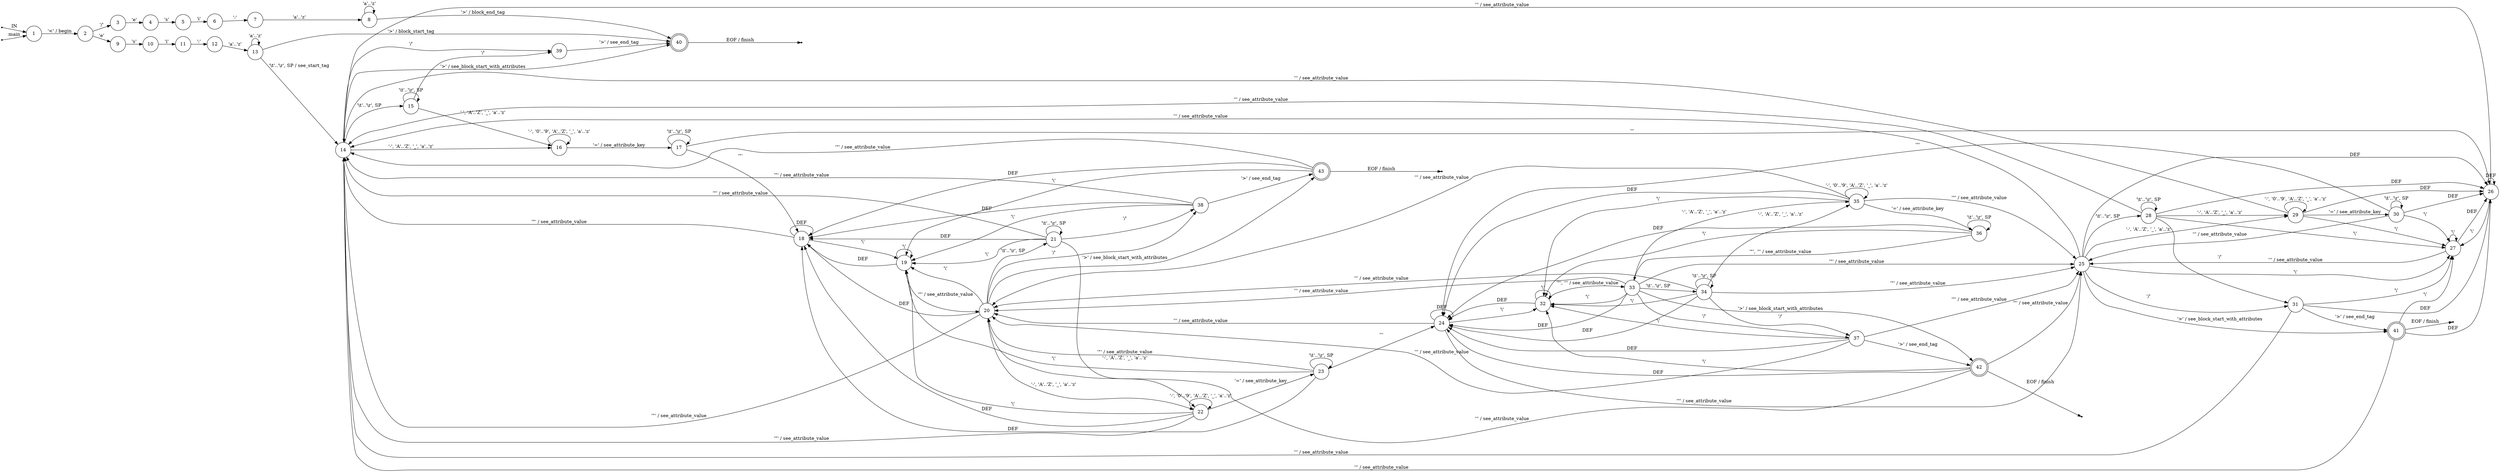 digraph esi {
	rankdir=LR;
	node [ shape = point ];
	ENTRY;
	en_1;
	eof_40;
	eof_41;
	eof_42;
	eof_43;
	node [ shape = circle, height = 0.2 ];
	node [ fixedsize = true, height = 0.65, shape = doublecircle ];
	40;
	41;
	42;
	43;
	node [ shape = circle ];
	1 -> 2 [ label = "'<' / begin" ];
	2 -> 3 [ label = "'/'" ];
	2 -> 9 [ label = "'e'" ];
	3 -> 4 [ label = "'e'" ];
	4 -> 5 [ label = "'s'" ];
	5 -> 6 [ label = "'i'" ];
	6 -> 7 [ label = "':'" ];
	7 -> 8 [ label = "'a'..'z'" ];
	8 -> 40 [ label = "'>' / block_end_tag" ];
	8 -> 8 [ label = "'a'..'z'" ];
	9 -> 10 [ label = "'s'" ];
	10 -> 11 [ label = "'i'" ];
	11 -> 12 [ label = "':'" ];
	12 -> 13 [ label = "'a'..'z'" ];
	13 -> 14 [ label = "'\\t'..'\\r', SP / see_start_tag" ];
	13 -> 40 [ label = "'>' / block_start_tag" ];
	13 -> 13 [ label = "'a'..'z'" ];
	14 -> 15 [ label = "'\\t'..'\\r', SP" ];
	14 -> 16 [ label = "'-', 'A'..'Z', '_', 'a'..'z'" ];
	14 -> 39 [ label = "'/'" ];
	14 -> 40 [ label = "'>' / see_block_start_with_attributes" ];
	15 -> 15 [ label = "'\\t'..'\\r', SP" ];
	15 -> 16 [ label = "'-', 'A'..'Z', '_', 'a'..'z'" ];
	15 -> 39 [ label = "'/'" ];
	16 -> 16 [ label = "'-', '0'..'9', 'A'..'Z', '_', 'a'..'z'" ];
	16 -> 17 [ label = "'=' / see_attribute_key" ];
	17 -> 17 [ label = "'\\t'..'\\r', SP" ];
	17 -> 18 [ label = "'\"'" ];
	17 -> 26 [ label = "'''" ];
	18 -> 14 [ label = "'\"' / see_attribute_value" ];
	18 -> 19 [ label = "'\\'" ];
	18 -> 18 [ label = "DEF" ];
	19 -> 20 [ label = "'\"' / see_attribute_value" ];
	19 -> 19 [ label = "'\\'" ];
	19 -> 18 [ label = "DEF" ];
	20 -> 21 [ label = "'\\t'..'\\r', SP" ];
	20 -> 14 [ label = "'\"' / see_attribute_value" ];
	20 -> 22 [ label = "'-', 'A'..'Z', '_', 'a'..'z'" ];
	20 -> 38 [ label = "'/'" ];
	20 -> 43 [ label = "'>' / see_block_start_with_attributes" ];
	20 -> 19 [ label = "'\\'" ];
	20 -> 18 [ label = "DEF" ];
	21 -> 21 [ label = "'\\t'..'\\r', SP" ];
	21 -> 14 [ label = "'\"' / see_attribute_value" ];
	21 -> 22 [ label = "'-', 'A'..'Z', '_', 'a'..'z'" ];
	21 -> 38 [ label = "'/'" ];
	21 -> 19 [ label = "'\\'" ];
	21 -> 18 [ label = "DEF" ];
	22 -> 14 [ label = "'\"' / see_attribute_value" ];
	22 -> 22 [ label = "'-', '0'..'9', 'A'..'Z', '_', 'a'..'z'" ];
	22 -> 23 [ label = "'=' / see_attribute_key" ];
	22 -> 19 [ label = "'\\'" ];
	22 -> 18 [ label = "DEF" ];
	23 -> 23 [ label = "'\\t'..'\\r', SP" ];
	23 -> 20 [ label = "'\"' / see_attribute_value" ];
	23 -> 24 [ label = "'''" ];
	23 -> 19 [ label = "'\\'" ];
	23 -> 18 [ label = "DEF" ];
	24 -> 25 [ label = "'\"' / see_attribute_value" ];
	24 -> 20 [ label = "''' / see_attribute_value" ];
	24 -> 32 [ label = "'\\'" ];
	24 -> 24 [ label = "DEF" ];
	25 -> 28 [ label = "'\\t'..'\\r', SP" ];
	25 -> 14 [ label = "''' / see_attribute_value" ];
	25 -> 29 [ label = "'-', 'A'..'Z', '_', 'a'..'z'" ];
	25 -> 31 [ label = "'/'" ];
	25 -> 41 [ label = "'>' / see_block_start_with_attributes" ];
	25 -> 27 [ label = "'\\'" ];
	25 -> 26 [ label = "DEF" ];
	26 -> 14 [ label = "''' / see_attribute_value" ];
	26 -> 27 [ label = "'\\'" ];
	26 -> 26 [ label = "DEF" ];
	27 -> 25 [ label = "''' / see_attribute_value" ];
	27 -> 27 [ label = "'\\'" ];
	27 -> 26 [ label = "DEF" ];
	28 -> 28 [ label = "'\\t'..'\\r', SP" ];
	28 -> 14 [ label = "''' / see_attribute_value" ];
	28 -> 29 [ label = "'-', 'A'..'Z', '_', 'a'..'z'" ];
	28 -> 31 [ label = "'/'" ];
	28 -> 27 [ label = "'\\'" ];
	28 -> 26 [ label = "DEF" ];
	29 -> 14 [ label = "''' / see_attribute_value" ];
	29 -> 29 [ label = "'-', '0'..'9', 'A'..'Z', '_', 'a'..'z'" ];
	29 -> 30 [ label = "'=' / see_attribute_key" ];
	29 -> 27 [ label = "'\\'" ];
	29 -> 26 [ label = "DEF" ];
	30 -> 30 [ label = "'\\t'..'\\r', SP" ];
	30 -> 24 [ label = "'\"'" ];
	30 -> 25 [ label = "''' / see_attribute_value" ];
	30 -> 27 [ label = "'\\'" ];
	30 -> 26 [ label = "DEF" ];
	31 -> 14 [ label = "''' / see_attribute_value" ];
	31 -> 41 [ label = "'>' / see_end_tag" ];
	31 -> 27 [ label = "'\\'" ];
	31 -> 26 [ label = "DEF" ];
	32 -> 33 [ label = "'\"', ''' / see_attribute_value" ];
	32 -> 32 [ label = "'\\'" ];
	32 -> 24 [ label = "DEF" ];
	33 -> 34 [ label = "'\\t'..'\\r', SP" ];
	33 -> 25 [ label = "'\"' / see_attribute_value" ];
	33 -> 20 [ label = "''' / see_attribute_value" ];
	33 -> 35 [ label = "'-', 'A'..'Z', '_', 'a'..'z'" ];
	33 -> 37 [ label = "'/'" ];
	33 -> 42 [ label = "'>' / see_block_start_with_attributes" ];
	33 -> 32 [ label = "'\\'" ];
	33 -> 24 [ label = "DEF" ];
	34 -> 34 [ label = "'\\t'..'\\r', SP" ];
	34 -> 25 [ label = "'\"' / see_attribute_value" ];
	34 -> 20 [ label = "''' / see_attribute_value" ];
	34 -> 35 [ label = "'-', 'A'..'Z', '_', 'a'..'z'" ];
	34 -> 37 [ label = "'/'" ];
	34 -> 32 [ label = "'\\'" ];
	34 -> 24 [ label = "DEF" ];
	35 -> 25 [ label = "'\"' / see_attribute_value" ];
	35 -> 20 [ label = "''' / see_attribute_value" ];
	35 -> 35 [ label = "'-', '0'..'9', 'A'..'Z', '_', 'a'..'z'" ];
	35 -> 36 [ label = "'=' / see_attribute_key" ];
	35 -> 32 [ label = "'\\'" ];
	35 -> 24 [ label = "DEF" ];
	36 -> 36 [ label = "'\\t'..'\\r', SP" ];
	36 -> 33 [ label = "'\"', ''' / see_attribute_value" ];
	36 -> 32 [ label = "'\\'" ];
	36 -> 24 [ label = "DEF" ];
	37 -> 25 [ label = "'\"' / see_attribute_value" ];
	37 -> 20 [ label = "''' / see_attribute_value" ];
	37 -> 42 [ label = "'>' / see_end_tag" ];
	37 -> 32 [ label = "'\\'" ];
	37 -> 24 [ label = "DEF" ];
	38 -> 14 [ label = "'\"' / see_attribute_value" ];
	38 -> 43 [ label = "'>' / see_end_tag" ];
	38 -> 19 [ label = "'\\'" ];
	38 -> 18 [ label = "DEF" ];
	39 -> 40 [ label = "'>' / see_end_tag" ];
	41 -> 14 [ label = "''' / see_attribute_value" ];
	41 -> 27 [ label = "'\\'" ];
	41 -> 26 [ label = "DEF" ];
	42 -> 25 [ label = "'\"' / see_attribute_value" ];
	42 -> 20 [ label = "''' / see_attribute_value" ];
	42 -> 32 [ label = "'\\'" ];
	42 -> 24 [ label = "DEF" ];
	43 -> 14 [ label = "'\"' / see_attribute_value" ];
	43 -> 19 [ label = "'\\'" ];
	43 -> 18 [ label = "DEF" ];
	ENTRY -> 1 [ label = "IN" ];
	en_1 -> 1 [ label = "main" ];
	40 -> eof_40 [ label = "EOF / finish" ];
	41 -> eof_41 [ label = "EOF / finish" ];
	42 -> eof_42 [ label = "EOF / finish" ];
	43 -> eof_43 [ label = "EOF / finish" ];
}
